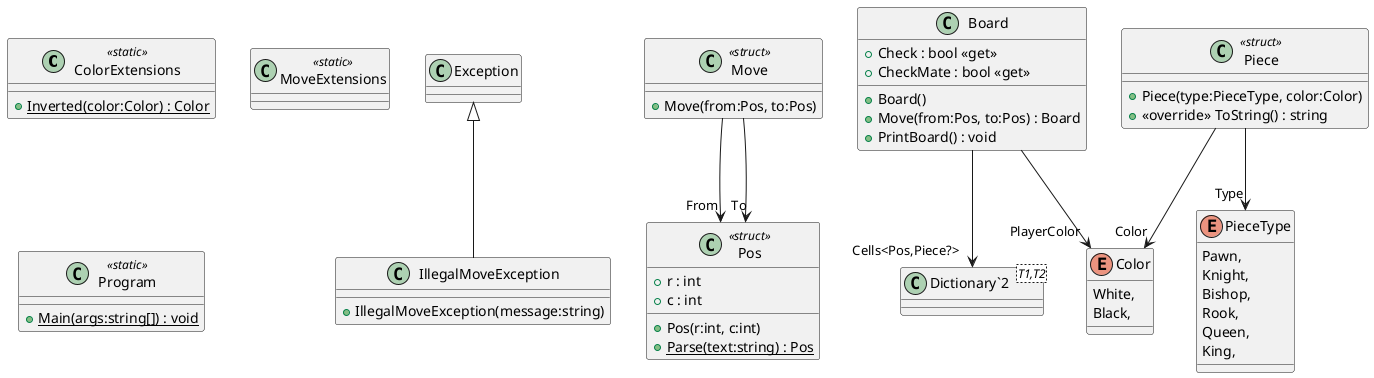 @startuml
class ColorExtensions <<static>> {
    + {static} Inverted(color:Color) : Color
}
class IllegalMoveException {
    + IllegalMoveException(message:string)
}
Exception <|-- IllegalMoveException
class Pos <<struct>> {
    + r : int
    + c : int
    + Pos(r:int, c:int)
    + {static} Parse(text:string) : Pos
}
class Board {
    + Board()
    + Check : bool <<get>>
    + CheckMate : bool <<get>>
    + Move(from:Pos, to:Pos) : Board
    + PrintBoard() : void
}
class "Dictionary`2"<T1,T2> {
}
Board --> "PlayerColor" Color
Board --> "Cells<Pos,Piece?>" "Dictionary`2"
enum Color {
    White,
    Black,
}
enum PieceType {
    Pawn,
    Knight,
    Bishop,
    Rook,
    Queen,
    King,
}
class Piece <<struct>> {
    + Piece(type:PieceType, color:Color)
    + <<override>> ToString() : string
}
Piece --> "Type" PieceType
Piece --> "Color" Color
class MoveExtensions <<static>> {
}
class Move <<struct>> {
    + Move(from:Pos, to:Pos)
}
Move --> "From" Pos
Move --> "To" Pos
class Program <<static>> {
    + {static} Main(args:string[]) : void
}
@enduml
